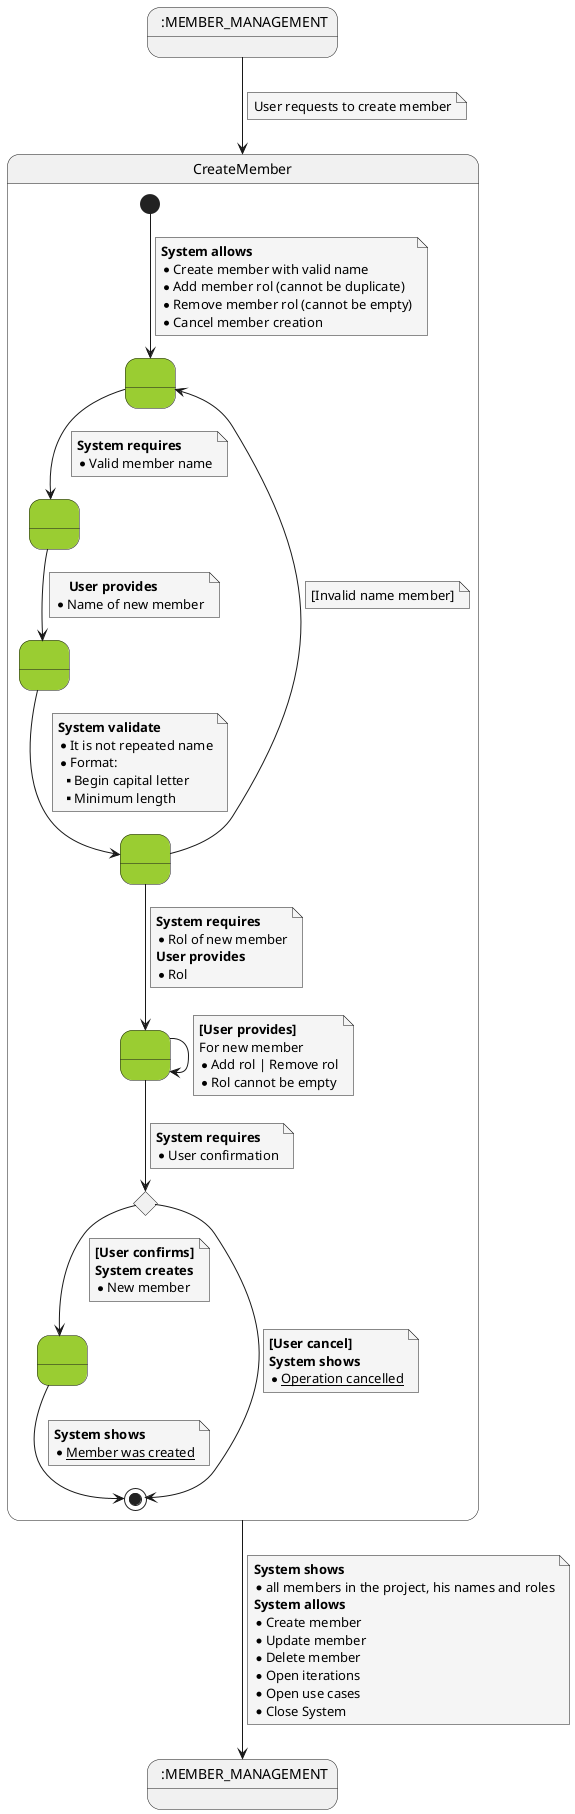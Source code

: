 @startuml

skinparam {
    NoteBackgroundColor #whiteSmoke
}

state INITIAL as " :MEMBER_MANAGEMENT"
state FINAL as " :MEMBER_MANAGEMENT"

INITIAL --> CreateMember
note on link
    User requests to create member
end note

state CreateMember {
state 1 as " " #YellowGreen
state 2 as " " #YellowGreen
state 3 as " " #YellowGreen
state 4 as " " #YellowGreen
state 5 as " " #YellowGreen
state CONFIRMATION <<choice>>  
state 7 as " " #YellowGreen

[*] --> 1
note on link
    <b>System allows</b>
    * Create member with valid name
    * Add member rol (cannot be duplicate)
    * Remove member rol (cannot be empty)
    * Cancel member creation
end note

1 --> 2
note on link
    <b>System requires</b>
    * Valid member name
end note

2 --> 4
note on link
    <b>User provides</b>
* Name of new member
end note

4 --> 3
note on link
    <b>System validate</b>
    * It is not repeated name
    * Format:
    ** Begin capital letter
    ** Minimum length
end note

3 --> 1
note on link
    [Invalid name member]
end note

3 --> 5
note on link
    <b>System requires</b>
    * Rol of new member
    <b>User provides</b>
    * Rol
end note

5 --> 5
note on link
    <b>[User provides]</b>
    For new member
    * Add rol | Remove rol
    * Rol cannot be empty
end note

5 --> CONFIRMATION
note on link
<b>System requires</b>
* User confirmation
end note

CONFIRMATION --> 7
note on link
    <b>[User confirms]</b>
    <b>System creates</b>
    * New member
end note

7 --> [*]
note on link
    <b>System shows</b>
    * __Member was created__
end note

CONFIRMATION --> [*]
note on link
	<b>[User cancel]</b>
	<b>System shows</b>
	* __Operation cancelled__
    end note
}

CreateMember --> FINAL
note on link
    <b>System shows</b>
    * all members in the project, his names and roles
    <b>System allows</b>
    * Create member
    * Update member
    * Delete member
    * Open iterations
    * Open use cases
    * Close System
end note

@enduml
